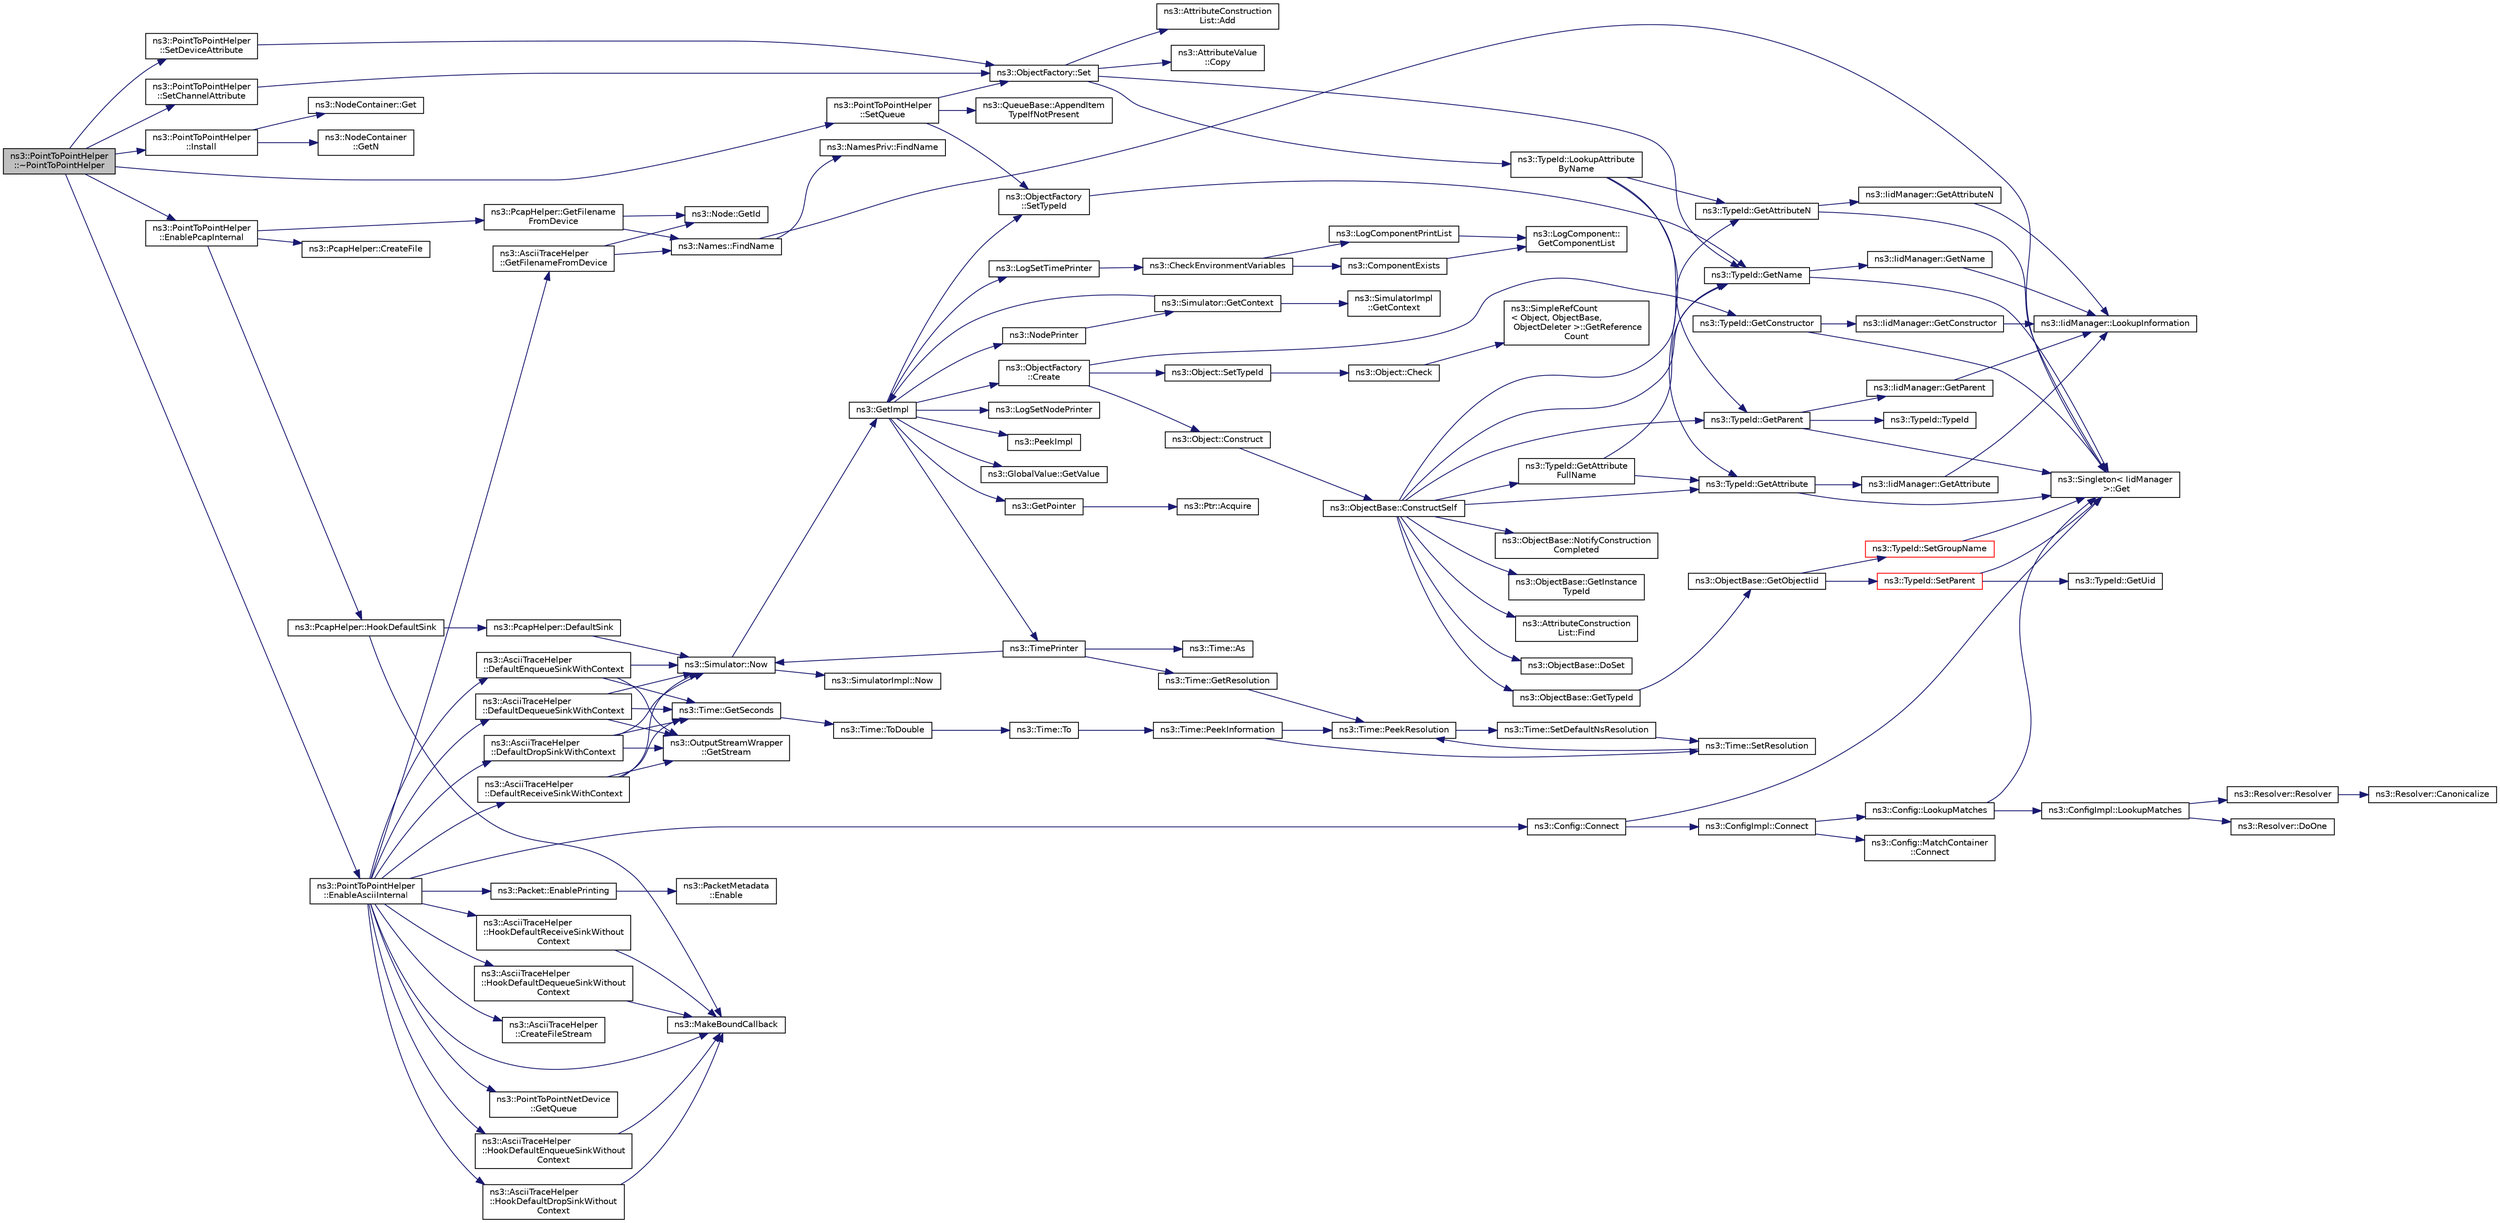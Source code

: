 digraph "ns3::PointToPointHelper::~PointToPointHelper"
{
  edge [fontname="Helvetica",fontsize="10",labelfontname="Helvetica",labelfontsize="10"];
  node [fontname="Helvetica",fontsize="10",shape=record];
  rankdir="LR";
  Node1 [label="ns3::PointToPointHelper\l::~PointToPointHelper",height=0.2,width=0.4,color="black", fillcolor="grey75", style="filled", fontcolor="black"];
  Node1 -> Node2 [color="midnightblue",fontsize="10",style="solid"];
  Node2 [label="ns3::PointToPointHelper\l::SetQueue",height=0.2,width=0.4,color="black", fillcolor="white", style="filled",URL="$d5/d0d/classns3_1_1PointToPointHelper.html#a546a5c9ae3c9eab0ea98b25fd41e3c95"];
  Node2 -> Node3 [color="midnightblue",fontsize="10",style="solid"];
  Node3 [label="ns3::QueueBase::AppendItem\lTypeIfNotPresent",height=0.2,width=0.4,color="black", fillcolor="white", style="filled",URL="$df/dbd/classns3_1_1QueueBase.html#a7b85284de63a5642e623f32d096dbcd9",tooltip="Append the item type to the provided type ID if the latter does not end with &#39;>&#39;. ..."];
  Node2 -> Node4 [color="midnightblue",fontsize="10",style="solid"];
  Node4 [label="ns3::ObjectFactory\l::SetTypeId",height=0.2,width=0.4,color="black", fillcolor="white", style="filled",URL="$d5/d0d/classns3_1_1ObjectFactory.html#a77dcd099064038a1eb7a6b8251229ec3"];
  Node4 -> Node5 [color="midnightblue",fontsize="10",style="solid"];
  Node5 [label="ns3::TypeId::GetName",height=0.2,width=0.4,color="black", fillcolor="white", style="filled",URL="$d6/d11/classns3_1_1TypeId.html#aa3c41c79ae428b3cb396a9c6bb3ef314"];
  Node5 -> Node6 [color="midnightblue",fontsize="10",style="solid"];
  Node6 [label="ns3::Singleton\< IidManager\l \>::Get",height=0.2,width=0.4,color="black", fillcolor="white", style="filled",URL="$d8/d77/classns3_1_1Singleton.html#a80a2cd3c25a27ea72add7a9f7a141ffa"];
  Node5 -> Node7 [color="midnightblue",fontsize="10",style="solid"];
  Node7 [label="ns3::IidManager::GetName",height=0.2,width=0.4,color="black", fillcolor="white", style="filled",URL="$d4/d1c/classns3_1_1IidManager.html#a5d68d0f0f44594dcdec239dbdb5bf53c"];
  Node7 -> Node8 [color="midnightblue",fontsize="10",style="solid"];
  Node8 [label="ns3::IidManager::LookupInformation",height=0.2,width=0.4,color="black", fillcolor="white", style="filled",URL="$d4/d1c/classns3_1_1IidManager.html#a6b1f4ba2815dba27a377e8a8db2384cf"];
  Node2 -> Node9 [color="midnightblue",fontsize="10",style="solid"];
  Node9 [label="ns3::ObjectFactory::Set",height=0.2,width=0.4,color="black", fillcolor="white", style="filled",URL="$d5/d0d/classns3_1_1ObjectFactory.html#aef5c0d5019c96bdf01cefd1ff83f4a68"];
  Node9 -> Node10 [color="midnightblue",fontsize="10",style="solid"];
  Node10 [label="ns3::TypeId::LookupAttribute\lByName",height=0.2,width=0.4,color="black", fillcolor="white", style="filled",URL="$d6/d11/classns3_1_1TypeId.html#ac0a446957d516129937e2f2285aab58b"];
  Node10 -> Node11 [color="midnightblue",fontsize="10",style="solid"];
  Node11 [label="ns3::TypeId::GetAttributeN",height=0.2,width=0.4,color="black", fillcolor="white", style="filled",URL="$d6/d11/classns3_1_1TypeId.html#a679c4713f613126a51eb400b345302cb"];
  Node11 -> Node6 [color="midnightblue",fontsize="10",style="solid"];
  Node11 -> Node12 [color="midnightblue",fontsize="10",style="solid"];
  Node12 [label="ns3::IidManager::GetAttributeN",height=0.2,width=0.4,color="black", fillcolor="white", style="filled",URL="$d4/d1c/classns3_1_1IidManager.html#aecf79ed6edb63647774dbfe90cc4f1e2"];
  Node12 -> Node8 [color="midnightblue",fontsize="10",style="solid"];
  Node10 -> Node13 [color="midnightblue",fontsize="10",style="solid"];
  Node13 [label="ns3::TypeId::GetAttribute",height=0.2,width=0.4,color="black", fillcolor="white", style="filled",URL="$d6/d11/classns3_1_1TypeId.html#aa1b746e64e606f94cbedda7cf89788c2"];
  Node13 -> Node6 [color="midnightblue",fontsize="10",style="solid"];
  Node13 -> Node14 [color="midnightblue",fontsize="10",style="solid"];
  Node14 [label="ns3::IidManager::GetAttribute",height=0.2,width=0.4,color="black", fillcolor="white", style="filled",URL="$d4/d1c/classns3_1_1IidManager.html#ae511907e47b48166763e60c583a5a940"];
  Node14 -> Node8 [color="midnightblue",fontsize="10",style="solid"];
  Node10 -> Node15 [color="midnightblue",fontsize="10",style="solid"];
  Node15 [label="ns3::TypeId::GetParent",height=0.2,width=0.4,color="black", fillcolor="white", style="filled",URL="$d6/d11/classns3_1_1TypeId.html#ac51f28398d2ef1f9a7790047c43dd22c"];
  Node15 -> Node6 [color="midnightblue",fontsize="10",style="solid"];
  Node15 -> Node16 [color="midnightblue",fontsize="10",style="solid"];
  Node16 [label="ns3::IidManager::GetParent",height=0.2,width=0.4,color="black", fillcolor="white", style="filled",URL="$d4/d1c/classns3_1_1IidManager.html#a504f9d76281bd6149556b1d15e80231d"];
  Node16 -> Node8 [color="midnightblue",fontsize="10",style="solid"];
  Node15 -> Node17 [color="midnightblue",fontsize="10",style="solid"];
  Node17 [label="ns3::TypeId::TypeId",height=0.2,width=0.4,color="black", fillcolor="white", style="filled",URL="$d6/d11/classns3_1_1TypeId.html#ab76e26690f1af4f1cffa6a72245e8928"];
  Node9 -> Node5 [color="midnightblue",fontsize="10",style="solid"];
  Node9 -> Node18 [color="midnightblue",fontsize="10",style="solid"];
  Node18 [label="ns3::AttributeConstruction\lList::Add",height=0.2,width=0.4,color="black", fillcolor="white", style="filled",URL="$d3/df3/classns3_1_1AttributeConstructionList.html#a6f418bf1a2de8828ae99278c9d3facdd"];
  Node9 -> Node19 [color="midnightblue",fontsize="10",style="solid"];
  Node19 [label="ns3::AttributeValue\l::Copy",height=0.2,width=0.4,color="black", fillcolor="white", style="filled",URL="$d4/d83/classns3_1_1AttributeValue.html#ab316311212c334f6061c0fc8b5fb2625"];
  Node1 -> Node20 [color="midnightblue",fontsize="10",style="solid"];
  Node20 [label="ns3::PointToPointHelper\l::SetDeviceAttribute",height=0.2,width=0.4,color="black", fillcolor="white", style="filled",URL="$d5/d0d/classns3_1_1PointToPointHelper.html#a4577f5ab8c387e5528af2e0fbab1152e"];
  Node20 -> Node9 [color="midnightblue",fontsize="10",style="solid"];
  Node1 -> Node21 [color="midnightblue",fontsize="10",style="solid"];
  Node21 [label="ns3::PointToPointHelper\l::SetChannelAttribute",height=0.2,width=0.4,color="black", fillcolor="white", style="filled",URL="$d5/d0d/classns3_1_1PointToPointHelper.html#a6b5317fd17fb61e5a53f8d66a90b63b9"];
  Node21 -> Node9 [color="midnightblue",fontsize="10",style="solid"];
  Node1 -> Node22 [color="midnightblue",fontsize="10",style="solid"];
  Node22 [label="ns3::PointToPointHelper\l::Install",height=0.2,width=0.4,color="black", fillcolor="white", style="filled",URL="$d5/d0d/classns3_1_1PointToPointHelper.html#ab9162fea3e88722666fed1106df1f9ec"];
  Node22 -> Node23 [color="midnightblue",fontsize="10",style="solid"];
  Node23 [label="ns3::NodeContainer\l::GetN",height=0.2,width=0.4,color="black", fillcolor="white", style="filled",URL="$df/d97/classns3_1_1NodeContainer.html#aed647ac56d0407a7706aba02eb44b951",tooltip="Get the number of Ptr<Node> stored in this container. "];
  Node22 -> Node24 [color="midnightblue",fontsize="10",style="solid"];
  Node24 [label="ns3::NodeContainer::Get",height=0.2,width=0.4,color="black", fillcolor="white", style="filled",URL="$df/d97/classns3_1_1NodeContainer.html#a9ed96e2ecc22e0f5a3d4842eb9bf90bf",tooltip="Get the Ptr<Node> stored in this container at a given index. "];
  Node1 -> Node25 [color="midnightblue",fontsize="10",style="solid"];
  Node25 [label="ns3::PointToPointHelper\l::EnablePcapInternal",height=0.2,width=0.4,color="black", fillcolor="white", style="filled",URL="$d5/d0d/classns3_1_1PointToPointHelper.html#abe3ce49bfc07a9d40cead59b508b9c3e",tooltip="Enable pcap output the indicated net device. "];
  Node25 -> Node26 [color="midnightblue",fontsize="10",style="solid"];
  Node26 [label="ns3::PcapHelper::GetFilename\lFromDevice",height=0.2,width=0.4,color="black", fillcolor="white", style="filled",URL="$de/d23/classns3_1_1PcapHelper.html#a0da71e0938f0074cf08b4167d2e36702",tooltip="Let the pcap helper figure out a reasonable filename to use for a pcap file associated with a device..."];
  Node26 -> Node27 [color="midnightblue",fontsize="10",style="solid"];
  Node27 [label="ns3::Names::FindName",height=0.2,width=0.4,color="black", fillcolor="white", style="filled",URL="$d2/d77/classns3_1_1Names.html#ab9664faf23569aaae64a2d1f65265045",tooltip="Given a pointer to an object, look to see if that object has a name associated with it and..."];
  Node27 -> Node6 [color="midnightblue",fontsize="10",style="solid"];
  Node27 -> Node28 [color="midnightblue",fontsize="10",style="solid"];
  Node28 [label="ns3::NamesPriv::FindName",height=0.2,width=0.4,color="black", fillcolor="white", style="filled",URL="$d8/d30/classns3_1_1NamesPriv.html#a7fbc3ac7b8924c08d86ddc79d96385fa",tooltip="Given a pointer to an object, look to see if that object has a name associated with it and..."];
  Node26 -> Node29 [color="midnightblue",fontsize="10",style="solid"];
  Node29 [label="ns3::Node::GetId",height=0.2,width=0.4,color="black", fillcolor="white", style="filled",URL="$dd/ded/classns3_1_1Node.html#aaf49b64a843565ce3812326313b370ac"];
  Node25 -> Node30 [color="midnightblue",fontsize="10",style="solid"];
  Node30 [label="ns3::PcapHelper::CreateFile",height=0.2,width=0.4,color="black", fillcolor="white", style="filled",URL="$de/d23/classns3_1_1PcapHelper.html#a216e4a2ee6d533fd71aacab300c1d786",tooltip="Create and initialize a pcap file. "];
  Node25 -> Node31 [color="midnightblue",fontsize="10",style="solid"];
  Node31 [label="ns3::PcapHelper::HookDefaultSink",height=0.2,width=0.4,color="black", fillcolor="white", style="filled",URL="$de/d23/classns3_1_1PcapHelper.html#a669086eb0eef9105b0f9948f0d6ed180",tooltip="Hook a trace source to the default trace sink. "];
  Node31 -> Node32 [color="midnightblue",fontsize="10",style="solid"];
  Node32 [label="ns3::MakeBoundCallback",height=0.2,width=0.4,color="black", fillcolor="white", style="filled",URL="$de/d40/group__makeboundcallback.html#ga1725d6362e6065faa0709f7c93f8d770"];
  Node31 -> Node33 [color="midnightblue",fontsize="10",style="solid"];
  Node33 [label="ns3::PcapHelper::DefaultSink",height=0.2,width=0.4,color="black", fillcolor="white", style="filled",URL="$de/d23/classns3_1_1PcapHelper.html#af85e2ac4fa0d875567d130d89cbdcc33"];
  Node33 -> Node34 [color="midnightblue",fontsize="10",style="solid"];
  Node34 [label="ns3::Simulator::Now",height=0.2,width=0.4,color="black", fillcolor="white", style="filled",URL="$d7/deb/classns3_1_1Simulator.html#ac3178fa975b419f7875e7105be122800"];
  Node34 -> Node35 [color="midnightblue",fontsize="10",style="solid"];
  Node35 [label="ns3::GetImpl",height=0.2,width=0.4,color="black", fillcolor="white", style="filled",URL="$d4/d8b/group__simulator.html#ga42eb4eddad41528d4d99794a3dae3fd0",tooltip="Get the SimulatorImpl singleton. "];
  Node35 -> Node36 [color="midnightblue",fontsize="10",style="solid"];
  Node36 [label="ns3::PeekImpl",height=0.2,width=0.4,color="black", fillcolor="white", style="filled",URL="$d4/d8b/group__simulator.html#ga233c5c38de117e4e4a5a9cd168694792",tooltip="Get the static SimulatorImpl instance. "];
  Node35 -> Node37 [color="midnightblue",fontsize="10",style="solid"];
  Node37 [label="ns3::GlobalValue::GetValue",height=0.2,width=0.4,color="black", fillcolor="white", style="filled",URL="$dc/d02/classns3_1_1GlobalValue.html#aa33773cb952ba3c285a03ae2c4769b84"];
  Node35 -> Node4 [color="midnightblue",fontsize="10",style="solid"];
  Node35 -> Node38 [color="midnightblue",fontsize="10",style="solid"];
  Node38 [label="ns3::GetPointer",height=0.2,width=0.4,color="black", fillcolor="white", style="filled",URL="$d7/d2e/namespacens3.html#ab4e173cdfd43d17c1a40d5348510a670"];
  Node38 -> Node39 [color="midnightblue",fontsize="10",style="solid"];
  Node39 [label="ns3::Ptr::Acquire",height=0.2,width=0.4,color="black", fillcolor="white", style="filled",URL="$dc/d90/classns3_1_1Ptr.html#a9579b15e8c42dcdff5869d9d987562fb"];
  Node35 -> Node40 [color="midnightblue",fontsize="10",style="solid"];
  Node40 [label="ns3::ObjectFactory\l::Create",height=0.2,width=0.4,color="black", fillcolor="white", style="filled",URL="$d5/d0d/classns3_1_1ObjectFactory.html#a18152e93f0a6fe184ed7300cb31e9896"];
  Node40 -> Node41 [color="midnightblue",fontsize="10",style="solid"];
  Node41 [label="ns3::TypeId::GetConstructor",height=0.2,width=0.4,color="black", fillcolor="white", style="filled",URL="$d6/d11/classns3_1_1TypeId.html#ad9b0bc71ee7593a1ff23ff8d53938e95"];
  Node41 -> Node6 [color="midnightblue",fontsize="10",style="solid"];
  Node41 -> Node42 [color="midnightblue",fontsize="10",style="solid"];
  Node42 [label="ns3::IidManager::GetConstructor",height=0.2,width=0.4,color="black", fillcolor="white", style="filled",URL="$d4/d1c/classns3_1_1IidManager.html#ab10b30abe7efc5456b7930aab8638280"];
  Node42 -> Node8 [color="midnightblue",fontsize="10",style="solid"];
  Node40 -> Node43 [color="midnightblue",fontsize="10",style="solid"];
  Node43 [label="ns3::Object::SetTypeId",height=0.2,width=0.4,color="black", fillcolor="white", style="filled",URL="$d9/d77/classns3_1_1Object.html#a19b1ebd8ec8fe404845e665880a6c5ad"];
  Node43 -> Node44 [color="midnightblue",fontsize="10",style="solid"];
  Node44 [label="ns3::Object::Check",height=0.2,width=0.4,color="black", fillcolor="white", style="filled",URL="$d9/d77/classns3_1_1Object.html#a7e7f89fb0a81d0189cbcacee64b67e4e"];
  Node44 -> Node45 [color="midnightblue",fontsize="10",style="solid"];
  Node45 [label="ns3::SimpleRefCount\l\< Object, ObjectBase,\l ObjectDeleter \>::GetReference\lCount",height=0.2,width=0.4,color="black", fillcolor="white", style="filled",URL="$da/da1/classns3_1_1SimpleRefCount.html#a05378396c93bcc7d6bf78a9ee9ae9cca"];
  Node40 -> Node46 [color="midnightblue",fontsize="10",style="solid"];
  Node46 [label="ns3::Object::Construct",height=0.2,width=0.4,color="black", fillcolor="white", style="filled",URL="$d9/d77/classns3_1_1Object.html#a636e8411dc5228771f45c9b805d348fa"];
  Node46 -> Node47 [color="midnightblue",fontsize="10",style="solid"];
  Node47 [label="ns3::ObjectBase::ConstructSelf",height=0.2,width=0.4,color="black", fillcolor="white", style="filled",URL="$d2/dac/classns3_1_1ObjectBase.html#a5cda18dec6d0744cb652a3ed60056958"];
  Node47 -> Node48 [color="midnightblue",fontsize="10",style="solid"];
  Node48 [label="ns3::ObjectBase::GetInstance\lTypeId",height=0.2,width=0.4,color="black", fillcolor="white", style="filled",URL="$d2/dac/classns3_1_1ObjectBase.html#abe5b43a6f5b99a92a4c3122db31f06fb"];
  Node47 -> Node5 [color="midnightblue",fontsize="10",style="solid"];
  Node47 -> Node11 [color="midnightblue",fontsize="10",style="solid"];
  Node47 -> Node13 [color="midnightblue",fontsize="10",style="solid"];
  Node47 -> Node49 [color="midnightblue",fontsize="10",style="solid"];
  Node49 [label="ns3::AttributeConstruction\lList::Find",height=0.2,width=0.4,color="black", fillcolor="white", style="filled",URL="$d3/df3/classns3_1_1AttributeConstructionList.html#a22de5cf3e1bcd9dc6c7748fc911811b4"];
  Node47 -> Node50 [color="midnightblue",fontsize="10",style="solid"];
  Node50 [label="ns3::ObjectBase::DoSet",height=0.2,width=0.4,color="black", fillcolor="white", style="filled",URL="$d2/dac/classns3_1_1ObjectBase.html#afe5f2f7b2fabc99aa33f9bb434e3b695"];
  Node47 -> Node51 [color="midnightblue",fontsize="10",style="solid"];
  Node51 [label="ns3::TypeId::GetAttribute\lFullName",height=0.2,width=0.4,color="black", fillcolor="white", style="filled",URL="$d6/d11/classns3_1_1TypeId.html#a1da5483f43630ea65952099fc39944a2"];
  Node51 -> Node13 [color="midnightblue",fontsize="10",style="solid"];
  Node51 -> Node5 [color="midnightblue",fontsize="10",style="solid"];
  Node47 -> Node15 [color="midnightblue",fontsize="10",style="solid"];
  Node47 -> Node52 [color="midnightblue",fontsize="10",style="solid"];
  Node52 [label="ns3::ObjectBase::GetTypeId",height=0.2,width=0.4,color="black", fillcolor="white", style="filled",URL="$d2/dac/classns3_1_1ObjectBase.html#a2b870298ebceaaeffc9d65e15c022eac"];
  Node52 -> Node53 [color="midnightblue",fontsize="10",style="solid"];
  Node53 [label="ns3::ObjectBase::GetObjectIid",height=0.2,width=0.4,color="black", fillcolor="white", style="filled",URL="$d2/dac/classns3_1_1ObjectBase.html#a4fcfd18844c60f163c5dce52456d111b"];
  Node53 -> Node54 [color="midnightblue",fontsize="10",style="solid"];
  Node54 [label="ns3::TypeId::SetParent",height=0.2,width=0.4,color="red", fillcolor="white", style="filled",URL="$d6/d11/classns3_1_1TypeId.html#abaaca67ab7d2471067e7c275df0f7309"];
  Node54 -> Node55 [color="midnightblue",fontsize="10",style="solid"];
  Node55 [label="ns3::TypeId::GetUid",height=0.2,width=0.4,color="black", fillcolor="white", style="filled",URL="$d6/d11/classns3_1_1TypeId.html#acd3e41de6340d06299f4fd63e2ed8da0"];
  Node54 -> Node6 [color="midnightblue",fontsize="10",style="solid"];
  Node53 -> Node56 [color="midnightblue",fontsize="10",style="solid"];
  Node56 [label="ns3::TypeId::SetGroupName",height=0.2,width=0.4,color="red", fillcolor="white", style="filled",URL="$d6/d11/classns3_1_1TypeId.html#a87ab97caba5bbbd080b4490576f8bb40"];
  Node56 -> Node6 [color="midnightblue",fontsize="10",style="solid"];
  Node47 -> Node57 [color="midnightblue",fontsize="10",style="solid"];
  Node57 [label="ns3::ObjectBase::NotifyConstruction\lCompleted",height=0.2,width=0.4,color="black", fillcolor="white", style="filled",URL="$d2/dac/classns3_1_1ObjectBase.html#aa349348317dbdb62a7ee1df89db1eb8b"];
  Node35 -> Node58 [color="midnightblue",fontsize="10",style="solid"];
  Node58 [label="ns3::LogSetTimePrinter",height=0.2,width=0.4,color="black", fillcolor="white", style="filled",URL="$d7/d2e/namespacens3.html#acf6a1749b3febc5a6a5b2b8620138d80"];
  Node58 -> Node59 [color="midnightblue",fontsize="10",style="solid"];
  Node59 [label="ns3::CheckEnvironmentVariables",height=0.2,width=0.4,color="black", fillcolor="white", style="filled",URL="$d8/dff/group__logging.html#gacdc0bdeb2d8a90089d4fb09c4b8569ff"];
  Node59 -> Node60 [color="midnightblue",fontsize="10",style="solid"];
  Node60 [label="ns3::ComponentExists",height=0.2,width=0.4,color="black", fillcolor="white", style="filled",URL="$d8/dff/group__logging.html#gaadcc698770aae684c54dbd1ef4e4b37a"];
  Node60 -> Node61 [color="midnightblue",fontsize="10",style="solid"];
  Node61 [label="ns3::LogComponent::\lGetComponentList",height=0.2,width=0.4,color="black", fillcolor="white", style="filled",URL="$d9/d3f/classns3_1_1LogComponent.html#a63eb2c0fd93c30f9081443c2fd4bffe9"];
  Node59 -> Node62 [color="midnightblue",fontsize="10",style="solid"];
  Node62 [label="ns3::LogComponentPrintList",height=0.2,width=0.4,color="black", fillcolor="white", style="filled",URL="$d7/d2e/namespacens3.html#a5252703c3f8260fd6dc609f1b276e57c"];
  Node62 -> Node61 [color="midnightblue",fontsize="10",style="solid"];
  Node35 -> Node63 [color="midnightblue",fontsize="10",style="solid"];
  Node63 [label="ns3::TimePrinter",height=0.2,width=0.4,color="black", fillcolor="white", style="filled",URL="$d8/dff/group__logging.html#gaaad3642e8247a056cd83001d805b0812"];
  Node63 -> Node64 [color="midnightblue",fontsize="10",style="solid"];
  Node64 [label="ns3::Time::GetResolution",height=0.2,width=0.4,color="black", fillcolor="white", style="filled",URL="$dc/d04/classns3_1_1Time.html#a1444f0f08b5e19f031157609e32fcf98"];
  Node64 -> Node65 [color="midnightblue",fontsize="10",style="solid"];
  Node65 [label="ns3::Time::PeekResolution",height=0.2,width=0.4,color="black", fillcolor="white", style="filled",URL="$dc/d04/classns3_1_1Time.html#a963e53522278fcbdf1ab9f7adbd0f5d6"];
  Node65 -> Node66 [color="midnightblue",fontsize="10",style="solid"];
  Node66 [label="ns3::Time::SetDefaultNsResolution",height=0.2,width=0.4,color="black", fillcolor="white", style="filled",URL="$dc/d04/classns3_1_1Time.html#a6a872e62f71dfa817fef2c549473d980"];
  Node66 -> Node67 [color="midnightblue",fontsize="10",style="solid"];
  Node67 [label="ns3::Time::SetResolution",height=0.2,width=0.4,color="black", fillcolor="white", style="filled",URL="$dc/d04/classns3_1_1Time.html#ac89165ba7715b66017a49c718f4aef09"];
  Node67 -> Node65 [color="midnightblue",fontsize="10",style="solid"];
  Node63 -> Node34 [color="midnightblue",fontsize="10",style="solid"];
  Node63 -> Node68 [color="midnightblue",fontsize="10",style="solid"];
  Node68 [label="ns3::Time::As",height=0.2,width=0.4,color="black", fillcolor="white", style="filled",URL="$dc/d04/classns3_1_1Time.html#a0bb1110638ce9938248bd07865a328ab"];
  Node35 -> Node69 [color="midnightblue",fontsize="10",style="solid"];
  Node69 [label="ns3::LogSetNodePrinter",height=0.2,width=0.4,color="black", fillcolor="white", style="filled",URL="$d7/d2e/namespacens3.html#aa6e659ca357c8309352fa0f146793810"];
  Node35 -> Node70 [color="midnightblue",fontsize="10",style="solid"];
  Node70 [label="ns3::NodePrinter",height=0.2,width=0.4,color="black", fillcolor="white", style="filled",URL="$d8/dff/group__logging.html#gaaffbf70ff3766cd62b8bbd9b140d2a1b"];
  Node70 -> Node71 [color="midnightblue",fontsize="10",style="solid"];
  Node71 [label="ns3::Simulator::GetContext",height=0.2,width=0.4,color="black", fillcolor="white", style="filled",URL="$d7/deb/classns3_1_1Simulator.html#a8514b74ee2c42916b351b33c4a963bb0"];
  Node71 -> Node35 [color="midnightblue",fontsize="10",style="solid"];
  Node71 -> Node72 [color="midnightblue",fontsize="10",style="solid"];
  Node72 [label="ns3::SimulatorImpl\l::GetContext",height=0.2,width=0.4,color="black", fillcolor="white", style="filled",URL="$d2/d19/classns3_1_1SimulatorImpl.html#a8b66270c97766c0adb997e2535648557"];
  Node34 -> Node73 [color="midnightblue",fontsize="10",style="solid"];
  Node73 [label="ns3::SimulatorImpl::Now",height=0.2,width=0.4,color="black", fillcolor="white", style="filled",URL="$d2/d19/classns3_1_1SimulatorImpl.html#aa516c50060846adc6fd316e83ef0797c"];
  Node1 -> Node74 [color="midnightblue",fontsize="10",style="solid"];
  Node74 [label="ns3::PointToPointHelper\l::EnableAsciiInternal",height=0.2,width=0.4,color="black", fillcolor="white", style="filled",URL="$d5/d0d/classns3_1_1PointToPointHelper.html#a500491e31095208060544b015d1112d5",tooltip="Enable ascii trace output on the indicated net device. "];
  Node74 -> Node75 [color="midnightblue",fontsize="10",style="solid"];
  Node75 [label="ns3::Packet::EnablePrinting",height=0.2,width=0.4,color="black", fillcolor="white", style="filled",URL="$dd/d7a/classns3_1_1Packet.html#ae17c0cd8e63e83df3c9273801e3d5d7f",tooltip="Enable printing packets metadata. "];
  Node75 -> Node76 [color="midnightblue",fontsize="10",style="solid"];
  Node76 [label="ns3::PacketMetadata\l::Enable",height=0.2,width=0.4,color="black", fillcolor="white", style="filled",URL="$d1/db1/classns3_1_1PacketMetadata.html#addee67896039c1a356ee47698b04e953",tooltip="Enable the packet metadata. "];
  Node74 -> Node77 [color="midnightblue",fontsize="10",style="solid"];
  Node77 [label="ns3::AsciiTraceHelper\l::GetFilenameFromDevice",height=0.2,width=0.4,color="black", fillcolor="white", style="filled",URL="$dd/da2/classns3_1_1AsciiTraceHelper.html#a0f3f35688a9712fb692f193ac4320cfd",tooltip="Let the ascii trace helper figure out a reasonable filename to use for an ascii trace file associated..."];
  Node77 -> Node27 [color="midnightblue",fontsize="10",style="solid"];
  Node77 -> Node29 [color="midnightblue",fontsize="10",style="solid"];
  Node74 -> Node78 [color="midnightblue",fontsize="10",style="solid"];
  Node78 [label="ns3::AsciiTraceHelper\l::CreateFileStream",height=0.2,width=0.4,color="black", fillcolor="white", style="filled",URL="$dd/da2/classns3_1_1AsciiTraceHelper.html#a44960bf2ca32835024eaedd26d1c4f94",tooltip="Create and initialize an output stream object we&#39;ll use to write the traced bits. ..."];
  Node74 -> Node79 [color="midnightblue",fontsize="10",style="solid"];
  Node79 [label="ns3::AsciiTraceHelper\l::HookDefaultReceiveSinkWithout\lContext",height=0.2,width=0.4,color="black", fillcolor="white", style="filled",URL="$dd/da2/classns3_1_1AsciiTraceHelper.html#a7fff46d65f55f3b405cb40c2de88e147",tooltip="Hook a trace source to the default receive operation trace sink that does not accept nor log a trace ..."];
  Node79 -> Node32 [color="midnightblue",fontsize="10",style="solid"];
  Node74 -> Node80 [color="midnightblue",fontsize="10",style="solid"];
  Node80 [label="ns3::PointToPointNetDevice\l::GetQueue",height=0.2,width=0.4,color="black", fillcolor="white", style="filled",URL="$db/d2f/classns3_1_1PointToPointNetDevice.html#a80782ff75fb63d68c430c60c5d9bc6df"];
  Node74 -> Node81 [color="midnightblue",fontsize="10",style="solid"];
  Node81 [label="ns3::AsciiTraceHelper\l::HookDefaultEnqueueSinkWithout\lContext",height=0.2,width=0.4,color="black", fillcolor="white", style="filled",URL="$dd/da2/classns3_1_1AsciiTraceHelper.html#a5e097b4f87595c7578f050ecf0f126ec",tooltip="Hook a trace source to the default enqueue operation trace sink that does not accept nor log a trace ..."];
  Node81 -> Node32 [color="midnightblue",fontsize="10",style="solid"];
  Node74 -> Node82 [color="midnightblue",fontsize="10",style="solid"];
  Node82 [label="ns3::AsciiTraceHelper\l::HookDefaultDropSinkWithout\lContext",height=0.2,width=0.4,color="black", fillcolor="white", style="filled",URL="$dd/da2/classns3_1_1AsciiTraceHelper.html#a09c35d037a79878dfe7bbaee711196e2",tooltip="Hook a trace source to the default drop operation trace sink that does not accept nor log a trace con..."];
  Node82 -> Node32 [color="midnightblue",fontsize="10",style="solid"];
  Node74 -> Node83 [color="midnightblue",fontsize="10",style="solid"];
  Node83 [label="ns3::AsciiTraceHelper\l::HookDefaultDequeueSinkWithout\lContext",height=0.2,width=0.4,color="black", fillcolor="white", style="filled",URL="$dd/da2/classns3_1_1AsciiTraceHelper.html#aa243f364282ccf172881cde50cfaa4dd",tooltip="Hook a trace source to the default dequeue operation trace sink that does not accept nor log a trace ..."];
  Node83 -> Node32 [color="midnightblue",fontsize="10",style="solid"];
  Node74 -> Node84 [color="midnightblue",fontsize="10",style="solid"];
  Node84 [label="ns3::Config::Connect",height=0.2,width=0.4,color="black", fillcolor="white", style="filled",URL="$d1/d44/group__config.html#ga4014f151241cd0939b6cb64409605736"];
  Node84 -> Node6 [color="midnightblue",fontsize="10",style="solid"];
  Node84 -> Node85 [color="midnightblue",fontsize="10",style="solid"];
  Node85 [label="ns3::ConfigImpl::Connect",height=0.2,width=0.4,color="black", fillcolor="white", style="filled",URL="$d1/dbd/classns3_1_1ConfigImpl.html#a9e74a4715051a976d08d83447b2a0094"];
  Node85 -> Node86 [color="midnightblue",fontsize="10",style="solid"];
  Node86 [label="ns3::Config::LookupMatches",height=0.2,width=0.4,color="black", fillcolor="white", style="filled",URL="$d1/d44/group__config.html#ga74aeb63f8f50b4a98043351552ef7db6"];
  Node86 -> Node6 [color="midnightblue",fontsize="10",style="solid"];
  Node86 -> Node87 [color="midnightblue",fontsize="10",style="solid"];
  Node87 [label="ns3::ConfigImpl::LookupMatches",height=0.2,width=0.4,color="black", fillcolor="white", style="filled",URL="$d1/dbd/classns3_1_1ConfigImpl.html#a15729299768695aa09a7ac0ba2c3b7e9"];
  Node87 -> Node88 [color="midnightblue",fontsize="10",style="solid"];
  Node88 [label="ns3::Resolver::Resolver",height=0.2,width=0.4,color="black", fillcolor="white", style="filled",URL="$d4/dc4/classns3_1_1Resolver.html#aacc39f1f92a6a127e71210936f7f7d35"];
  Node88 -> Node89 [color="midnightblue",fontsize="10",style="solid"];
  Node89 [label="ns3::Resolver::Canonicalize",height=0.2,width=0.4,color="black", fillcolor="white", style="filled",URL="$d4/dc4/classns3_1_1Resolver.html#a17e3b2dbd56da7d36782f3926713b48f"];
  Node87 -> Node90 [color="midnightblue",fontsize="10",style="solid"];
  Node90 [label="ns3::Resolver::DoOne",height=0.2,width=0.4,color="black", fillcolor="white", style="filled",URL="$d4/dc4/classns3_1_1Resolver.html#afba9f35df8976f26b6de7be7350a49d4"];
  Node85 -> Node91 [color="midnightblue",fontsize="10",style="solid"];
  Node91 [label="ns3::Config::MatchContainer\l::Connect",height=0.2,width=0.4,color="black", fillcolor="white", style="filled",URL="$d5/d7e/classns3_1_1Config_1_1MatchContainer.html#a3faec88bf2938163282336eef46e21ee"];
  Node74 -> Node32 [color="midnightblue",fontsize="10",style="solid"];
  Node74 -> Node92 [color="midnightblue",fontsize="10",style="solid"];
  Node92 [label="ns3::AsciiTraceHelper\l::DefaultReceiveSinkWithContext",height=0.2,width=0.4,color="black", fillcolor="white", style="filled",URL="$dd/da2/classns3_1_1AsciiTraceHelper.html#a344e3964ea89001f9df29659ac2dd4bf",tooltip="Basic Receive default trace sink. "];
  Node92 -> Node93 [color="midnightblue",fontsize="10",style="solid"];
  Node93 [label="ns3::OutputStreamWrapper\l::GetStream",height=0.2,width=0.4,color="black", fillcolor="white", style="filled",URL="$dc/d54/classns3_1_1OutputStreamWrapper.html#a0cf30a4188ab6fdae2b2ab74db11acc2"];
  Node92 -> Node34 [color="midnightblue",fontsize="10",style="solid"];
  Node92 -> Node94 [color="midnightblue",fontsize="10",style="solid"];
  Node94 [label="ns3::Time::GetSeconds",height=0.2,width=0.4,color="black", fillcolor="white", style="filled",URL="$dc/d04/classns3_1_1Time.html#a8f20d5c3b0902d7b4320982f340b57c8"];
  Node94 -> Node95 [color="midnightblue",fontsize="10",style="solid"];
  Node95 [label="ns3::Time::ToDouble",height=0.2,width=0.4,color="black", fillcolor="white", style="filled",URL="$dc/d04/classns3_1_1Time.html#a5fc320666cc3f9b379e64e9263e332b3"];
  Node95 -> Node96 [color="midnightblue",fontsize="10",style="solid"];
  Node96 [label="ns3::Time::To",height=0.2,width=0.4,color="black", fillcolor="white", style="filled",URL="$dc/d04/classns3_1_1Time.html#a04904d9cb915f816b62df3d4e65ce78c"];
  Node96 -> Node97 [color="midnightblue",fontsize="10",style="solid"];
  Node97 [label="ns3::Time::PeekInformation",height=0.2,width=0.4,color="black", fillcolor="white", style="filled",URL="$dc/d04/classns3_1_1Time.html#a0b023c55c20582aa7c1781aacf128034"];
  Node97 -> Node65 [color="midnightblue",fontsize="10",style="solid"];
  Node97 -> Node67 [color="midnightblue",fontsize="10",style="solid"];
  Node74 -> Node98 [color="midnightblue",fontsize="10",style="solid"];
  Node98 [label="ns3::AsciiTraceHelper\l::DefaultEnqueueSinkWithContext",height=0.2,width=0.4,color="black", fillcolor="white", style="filled",URL="$dd/da2/classns3_1_1AsciiTraceHelper.html#a9b6db67e12e13496f736f9895f211688",tooltip="Basic Enqueue default trace sink. "];
  Node98 -> Node93 [color="midnightblue",fontsize="10",style="solid"];
  Node98 -> Node34 [color="midnightblue",fontsize="10",style="solid"];
  Node98 -> Node94 [color="midnightblue",fontsize="10",style="solid"];
  Node74 -> Node99 [color="midnightblue",fontsize="10",style="solid"];
  Node99 [label="ns3::AsciiTraceHelper\l::DefaultDequeueSinkWithContext",height=0.2,width=0.4,color="black", fillcolor="white", style="filled",URL="$dd/da2/classns3_1_1AsciiTraceHelper.html#ad2f98ee493ff5ce4d775e72bb311242a",tooltip="Basic Dequeue default trace sink. "];
  Node99 -> Node93 [color="midnightblue",fontsize="10",style="solid"];
  Node99 -> Node34 [color="midnightblue",fontsize="10",style="solid"];
  Node99 -> Node94 [color="midnightblue",fontsize="10",style="solid"];
  Node74 -> Node100 [color="midnightblue",fontsize="10",style="solid"];
  Node100 [label="ns3::AsciiTraceHelper\l::DefaultDropSinkWithContext",height=0.2,width=0.4,color="black", fillcolor="white", style="filled",URL="$dd/da2/classns3_1_1AsciiTraceHelper.html#a23bfa6926e104f782e1a8c87e54cc7e8",tooltip="Basic Drop default trace sink. "];
  Node100 -> Node93 [color="midnightblue",fontsize="10",style="solid"];
  Node100 -> Node34 [color="midnightblue",fontsize="10",style="solid"];
  Node100 -> Node94 [color="midnightblue",fontsize="10",style="solid"];
}
